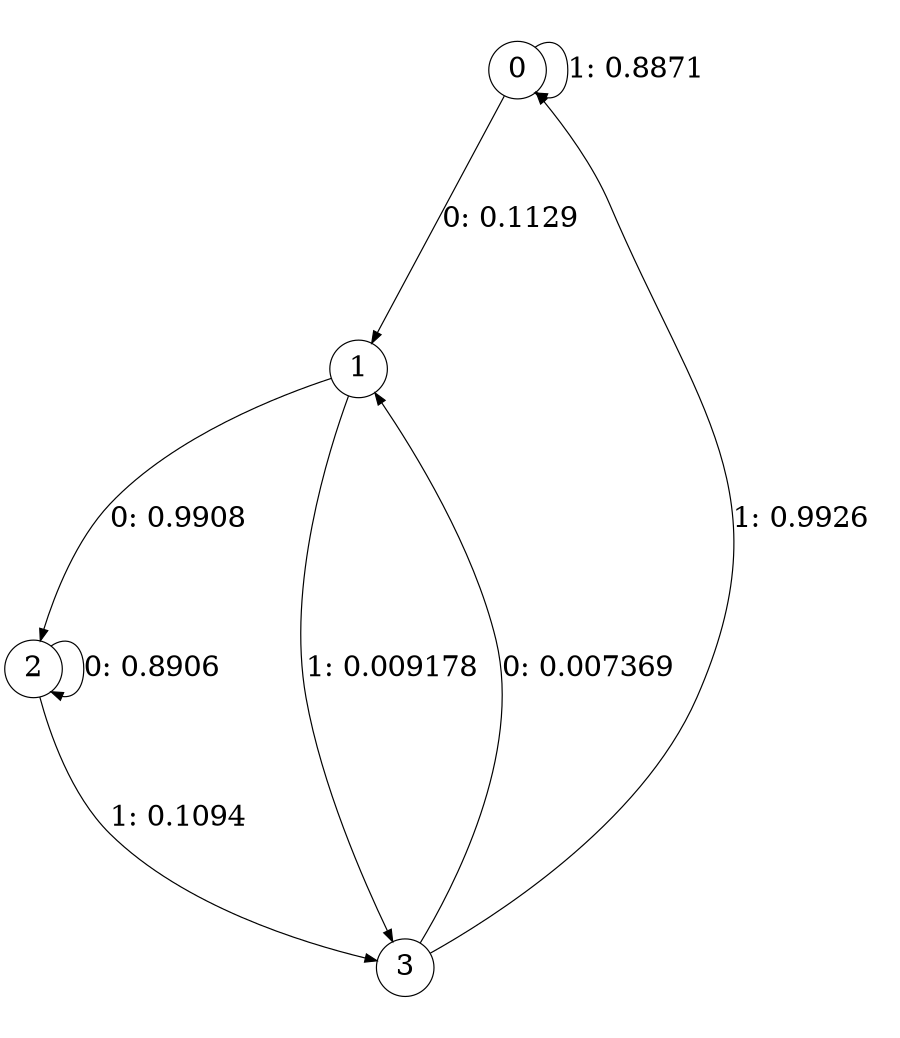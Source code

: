 digraph "ch2_random_source_L2" {
size = "6,8.5";
ratio = "fill";
node [shape = circle];
node [fontsize = 24];
edge [fontsize = 24];
0 -> 1 [label = "0: 0.1129   "];
0 -> 0 [label = "1: 0.8871   "];
1 -> 2 [label = "0: 0.9908   "];
1 -> 3 [label = "1: 0.009178  "];
2 -> 2 [label = "0: 0.8906   "];
2 -> 3 [label = "1: 0.1094   "];
3 -> 1 [label = "0: 0.007369  "];
3 -> 0 [label = "1: 0.9926   "];
}